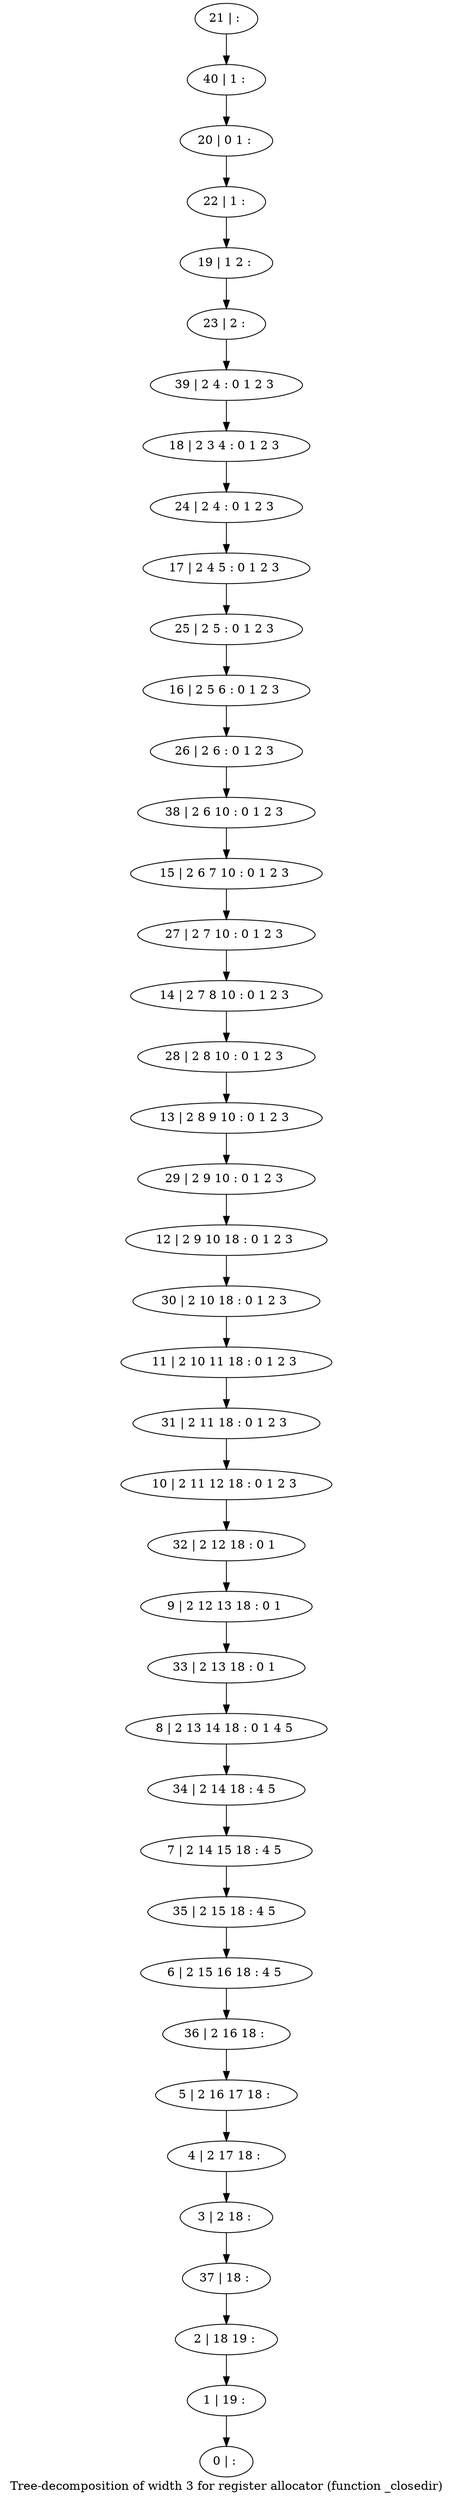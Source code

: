 digraph G {
graph [label="Tree-decomposition of width 3 for register allocator (function _closedir)"]
0[label="0 | : "];
1[label="1 | 19 : "];
2[label="2 | 18 19 : "];
3[label="3 | 2 18 : "];
4[label="4 | 2 17 18 : "];
5[label="5 | 2 16 17 18 : "];
6[label="6 | 2 15 16 18 : 4 5 "];
7[label="7 | 2 14 15 18 : 4 5 "];
8[label="8 | 2 13 14 18 : 0 1 4 5 "];
9[label="9 | 2 12 13 18 : 0 1 "];
10[label="10 | 2 11 12 18 : 0 1 2 3 "];
11[label="11 | 2 10 11 18 : 0 1 2 3 "];
12[label="12 | 2 9 10 18 : 0 1 2 3 "];
13[label="13 | 2 8 9 10 : 0 1 2 3 "];
14[label="14 | 2 7 8 10 : 0 1 2 3 "];
15[label="15 | 2 6 7 10 : 0 1 2 3 "];
16[label="16 | 2 5 6 : 0 1 2 3 "];
17[label="17 | 2 4 5 : 0 1 2 3 "];
18[label="18 | 2 3 4 : 0 1 2 3 "];
19[label="19 | 1 2 : "];
20[label="20 | 0 1 : "];
21[label="21 | : "];
22[label="22 | 1 : "];
23[label="23 | 2 : "];
24[label="24 | 2 4 : 0 1 2 3 "];
25[label="25 | 2 5 : 0 1 2 3 "];
26[label="26 | 2 6 : 0 1 2 3 "];
27[label="27 | 2 7 10 : 0 1 2 3 "];
28[label="28 | 2 8 10 : 0 1 2 3 "];
29[label="29 | 2 9 10 : 0 1 2 3 "];
30[label="30 | 2 10 18 : 0 1 2 3 "];
31[label="31 | 2 11 18 : 0 1 2 3 "];
32[label="32 | 2 12 18 : 0 1 "];
33[label="33 | 2 13 18 : 0 1 "];
34[label="34 | 2 14 18 : 4 5 "];
35[label="35 | 2 15 18 : 4 5 "];
36[label="36 | 2 16 18 : "];
37[label="37 | 18 : "];
38[label="38 | 2 6 10 : 0 1 2 3 "];
39[label="39 | 2 4 : 0 1 2 3 "];
40[label="40 | 1 : "];
21->40 ;
40->20 ;
20->22 ;
22->19 ;
19->23 ;
23->39 ;
39->18 ;
18->24 ;
24->17 ;
17->25 ;
25->16 ;
16->26 ;
26->38 ;
38->15 ;
15->27 ;
27->14 ;
14->28 ;
28->13 ;
13->29 ;
29->12 ;
12->30 ;
30->11 ;
11->31 ;
31->10 ;
10->32 ;
32->9 ;
9->33 ;
33->8 ;
8->34 ;
34->7 ;
7->35 ;
35->6 ;
6->36 ;
36->5 ;
5->4 ;
4->3 ;
3->37 ;
37->2 ;
2->1 ;
1->0 ;
}
